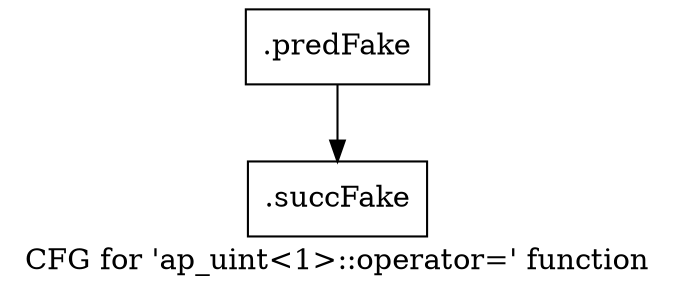 digraph "CFG for 'ap_uint\<1\>::operator=' function" {
	label="CFG for 'ap_uint\<1\>::operator=' function";

	Node0x44392c0 [shape=record,filename="",linenumber="",label="{.predFake}"];
	Node0x44392c0 -> Node0x47b8f20[ callList="" memoryops="" filename="/media/miguel/NewVolume/Linux/Xilinx/Vitis_HLS/2020.2/include/ap_int.h" execusionnum="685"];
	Node0x47b8f20 [shape=record,filename="/media/miguel/NewVolume/Linux/Xilinx/Vitis_HLS/2020.2/include/ap_int.h",linenumber="320",label="{.succFake}"];
}
